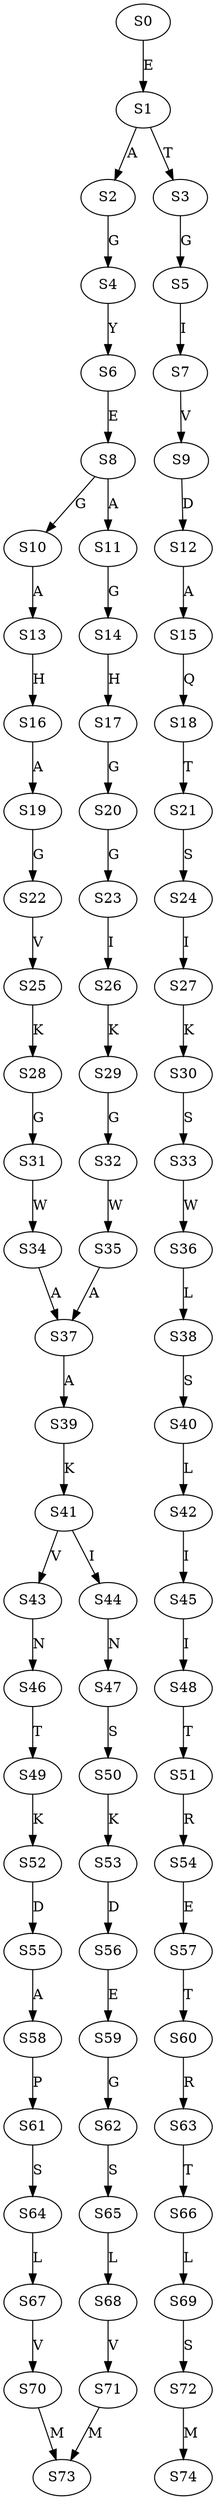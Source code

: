 strict digraph  {
	S0 -> S1 [ label = E ];
	S1 -> S2 [ label = A ];
	S1 -> S3 [ label = T ];
	S2 -> S4 [ label = G ];
	S3 -> S5 [ label = G ];
	S4 -> S6 [ label = Y ];
	S5 -> S7 [ label = I ];
	S6 -> S8 [ label = E ];
	S7 -> S9 [ label = V ];
	S8 -> S10 [ label = G ];
	S8 -> S11 [ label = A ];
	S9 -> S12 [ label = D ];
	S10 -> S13 [ label = A ];
	S11 -> S14 [ label = G ];
	S12 -> S15 [ label = A ];
	S13 -> S16 [ label = H ];
	S14 -> S17 [ label = H ];
	S15 -> S18 [ label = Q ];
	S16 -> S19 [ label = A ];
	S17 -> S20 [ label = G ];
	S18 -> S21 [ label = T ];
	S19 -> S22 [ label = G ];
	S20 -> S23 [ label = G ];
	S21 -> S24 [ label = S ];
	S22 -> S25 [ label = V ];
	S23 -> S26 [ label = I ];
	S24 -> S27 [ label = I ];
	S25 -> S28 [ label = K ];
	S26 -> S29 [ label = K ];
	S27 -> S30 [ label = K ];
	S28 -> S31 [ label = G ];
	S29 -> S32 [ label = G ];
	S30 -> S33 [ label = S ];
	S31 -> S34 [ label = W ];
	S32 -> S35 [ label = W ];
	S33 -> S36 [ label = W ];
	S34 -> S37 [ label = A ];
	S35 -> S37 [ label = A ];
	S36 -> S38 [ label = L ];
	S37 -> S39 [ label = A ];
	S38 -> S40 [ label = S ];
	S39 -> S41 [ label = K ];
	S40 -> S42 [ label = L ];
	S41 -> S43 [ label = V ];
	S41 -> S44 [ label = I ];
	S42 -> S45 [ label = I ];
	S43 -> S46 [ label = N ];
	S44 -> S47 [ label = N ];
	S45 -> S48 [ label = I ];
	S46 -> S49 [ label = T ];
	S47 -> S50 [ label = S ];
	S48 -> S51 [ label = T ];
	S49 -> S52 [ label = K ];
	S50 -> S53 [ label = K ];
	S51 -> S54 [ label = R ];
	S52 -> S55 [ label = D ];
	S53 -> S56 [ label = D ];
	S54 -> S57 [ label = E ];
	S55 -> S58 [ label = A ];
	S56 -> S59 [ label = E ];
	S57 -> S60 [ label = T ];
	S58 -> S61 [ label = P ];
	S59 -> S62 [ label = G ];
	S60 -> S63 [ label = R ];
	S61 -> S64 [ label = S ];
	S62 -> S65 [ label = S ];
	S63 -> S66 [ label = T ];
	S64 -> S67 [ label = L ];
	S65 -> S68 [ label = L ];
	S66 -> S69 [ label = L ];
	S67 -> S70 [ label = V ];
	S68 -> S71 [ label = V ];
	S69 -> S72 [ label = S ];
	S70 -> S73 [ label = M ];
	S71 -> S73 [ label = M ];
	S72 -> S74 [ label = M ];
}
